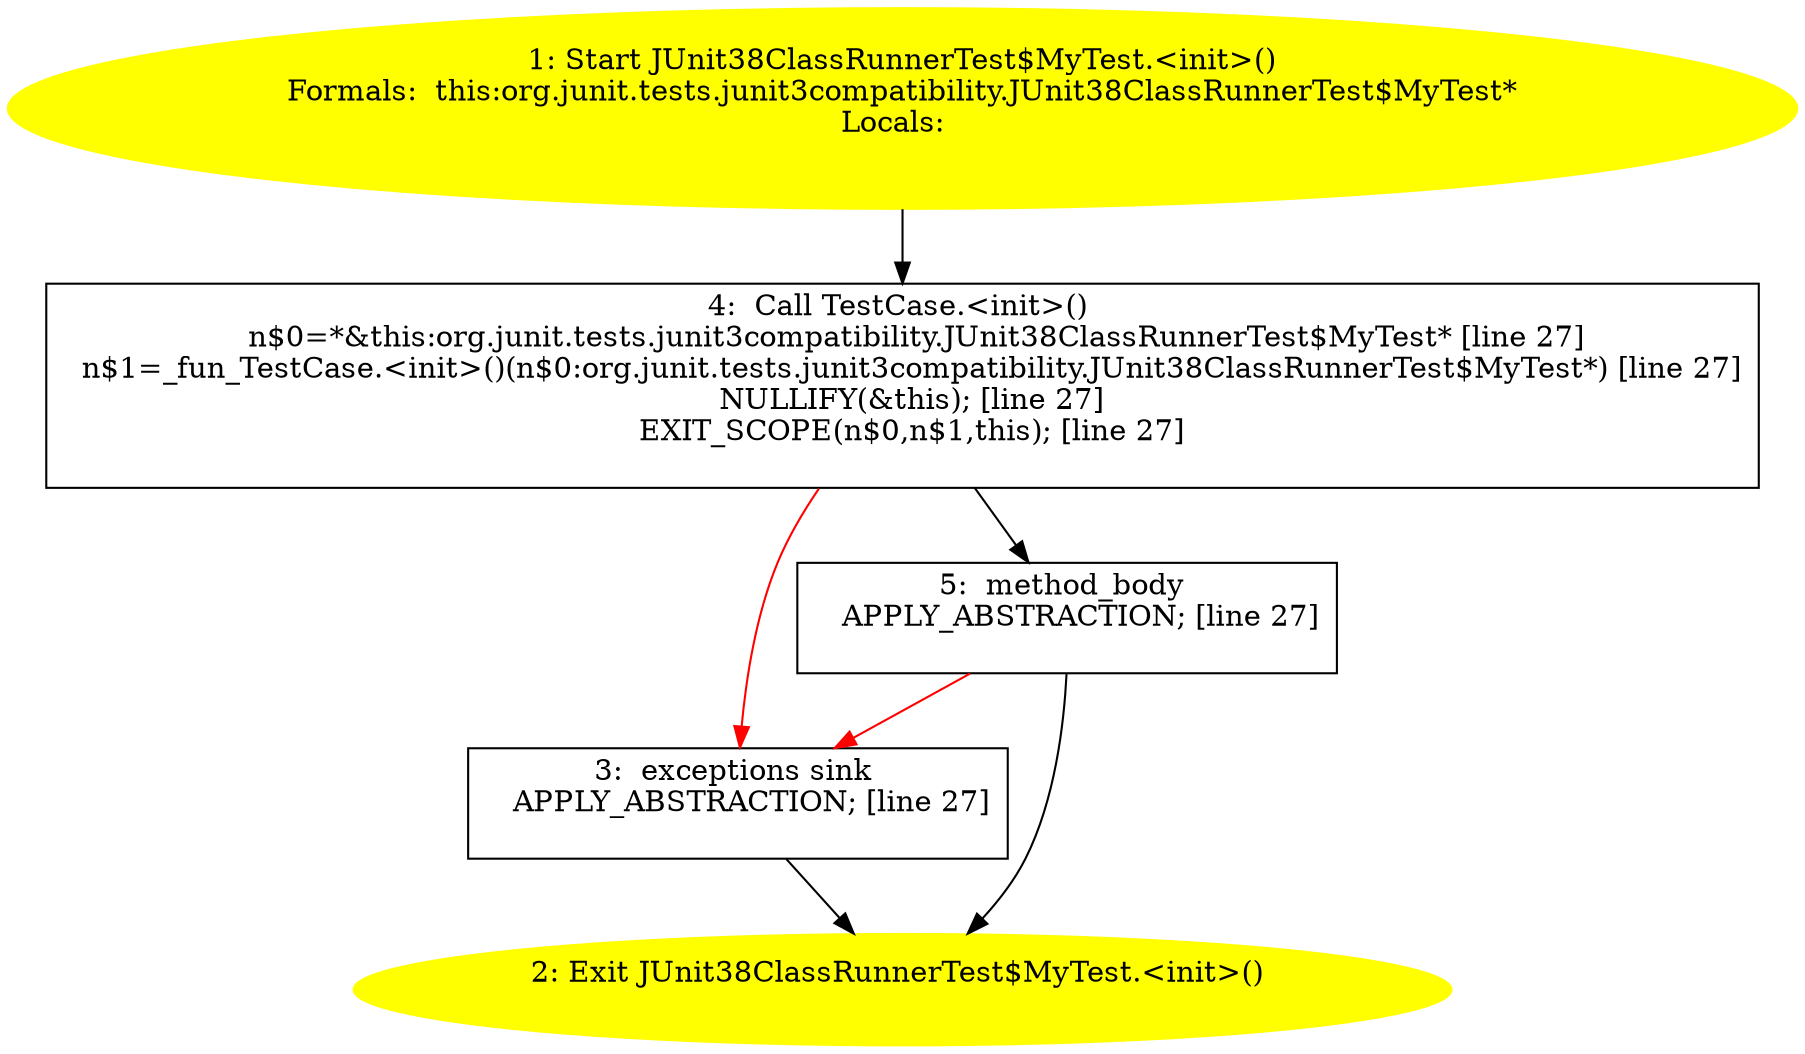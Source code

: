 /* @generated */
digraph cfg {
"org.junit.tests.junit3compatibility.JUnit38ClassRunnerTest$MyTest.<init>().c95af9fca0be0a544140f3749756a2e2_1" [label="1: Start JUnit38ClassRunnerTest$MyTest.<init>()\nFormals:  this:org.junit.tests.junit3compatibility.JUnit38ClassRunnerTest$MyTest*\nLocals:  \n  " color=yellow style=filled]
	

	 "org.junit.tests.junit3compatibility.JUnit38ClassRunnerTest$MyTest.<init>().c95af9fca0be0a544140f3749756a2e2_1" -> "org.junit.tests.junit3compatibility.JUnit38ClassRunnerTest$MyTest.<init>().c95af9fca0be0a544140f3749756a2e2_4" ;
"org.junit.tests.junit3compatibility.JUnit38ClassRunnerTest$MyTest.<init>().c95af9fca0be0a544140f3749756a2e2_2" [label="2: Exit JUnit38ClassRunnerTest$MyTest.<init>() \n  " color=yellow style=filled]
	

"org.junit.tests.junit3compatibility.JUnit38ClassRunnerTest$MyTest.<init>().c95af9fca0be0a544140f3749756a2e2_3" [label="3:  exceptions sink \n   APPLY_ABSTRACTION; [line 27]\n " shape="box"]
	

	 "org.junit.tests.junit3compatibility.JUnit38ClassRunnerTest$MyTest.<init>().c95af9fca0be0a544140f3749756a2e2_3" -> "org.junit.tests.junit3compatibility.JUnit38ClassRunnerTest$MyTest.<init>().c95af9fca0be0a544140f3749756a2e2_2" ;
"org.junit.tests.junit3compatibility.JUnit38ClassRunnerTest$MyTest.<init>().c95af9fca0be0a544140f3749756a2e2_4" [label="4:  Call TestCase.<init>() \n   n$0=*&this:org.junit.tests.junit3compatibility.JUnit38ClassRunnerTest$MyTest* [line 27]\n  n$1=_fun_TestCase.<init>()(n$0:org.junit.tests.junit3compatibility.JUnit38ClassRunnerTest$MyTest*) [line 27]\n  NULLIFY(&this); [line 27]\n  EXIT_SCOPE(n$0,n$1,this); [line 27]\n " shape="box"]
	

	 "org.junit.tests.junit3compatibility.JUnit38ClassRunnerTest$MyTest.<init>().c95af9fca0be0a544140f3749756a2e2_4" -> "org.junit.tests.junit3compatibility.JUnit38ClassRunnerTest$MyTest.<init>().c95af9fca0be0a544140f3749756a2e2_5" ;
	 "org.junit.tests.junit3compatibility.JUnit38ClassRunnerTest$MyTest.<init>().c95af9fca0be0a544140f3749756a2e2_4" -> "org.junit.tests.junit3compatibility.JUnit38ClassRunnerTest$MyTest.<init>().c95af9fca0be0a544140f3749756a2e2_3" [color="red" ];
"org.junit.tests.junit3compatibility.JUnit38ClassRunnerTest$MyTest.<init>().c95af9fca0be0a544140f3749756a2e2_5" [label="5:  method_body \n   APPLY_ABSTRACTION; [line 27]\n " shape="box"]
	

	 "org.junit.tests.junit3compatibility.JUnit38ClassRunnerTest$MyTest.<init>().c95af9fca0be0a544140f3749756a2e2_5" -> "org.junit.tests.junit3compatibility.JUnit38ClassRunnerTest$MyTest.<init>().c95af9fca0be0a544140f3749756a2e2_2" ;
	 "org.junit.tests.junit3compatibility.JUnit38ClassRunnerTest$MyTest.<init>().c95af9fca0be0a544140f3749756a2e2_5" -> "org.junit.tests.junit3compatibility.JUnit38ClassRunnerTest$MyTest.<init>().c95af9fca0be0a544140f3749756a2e2_3" [color="red" ];
}
